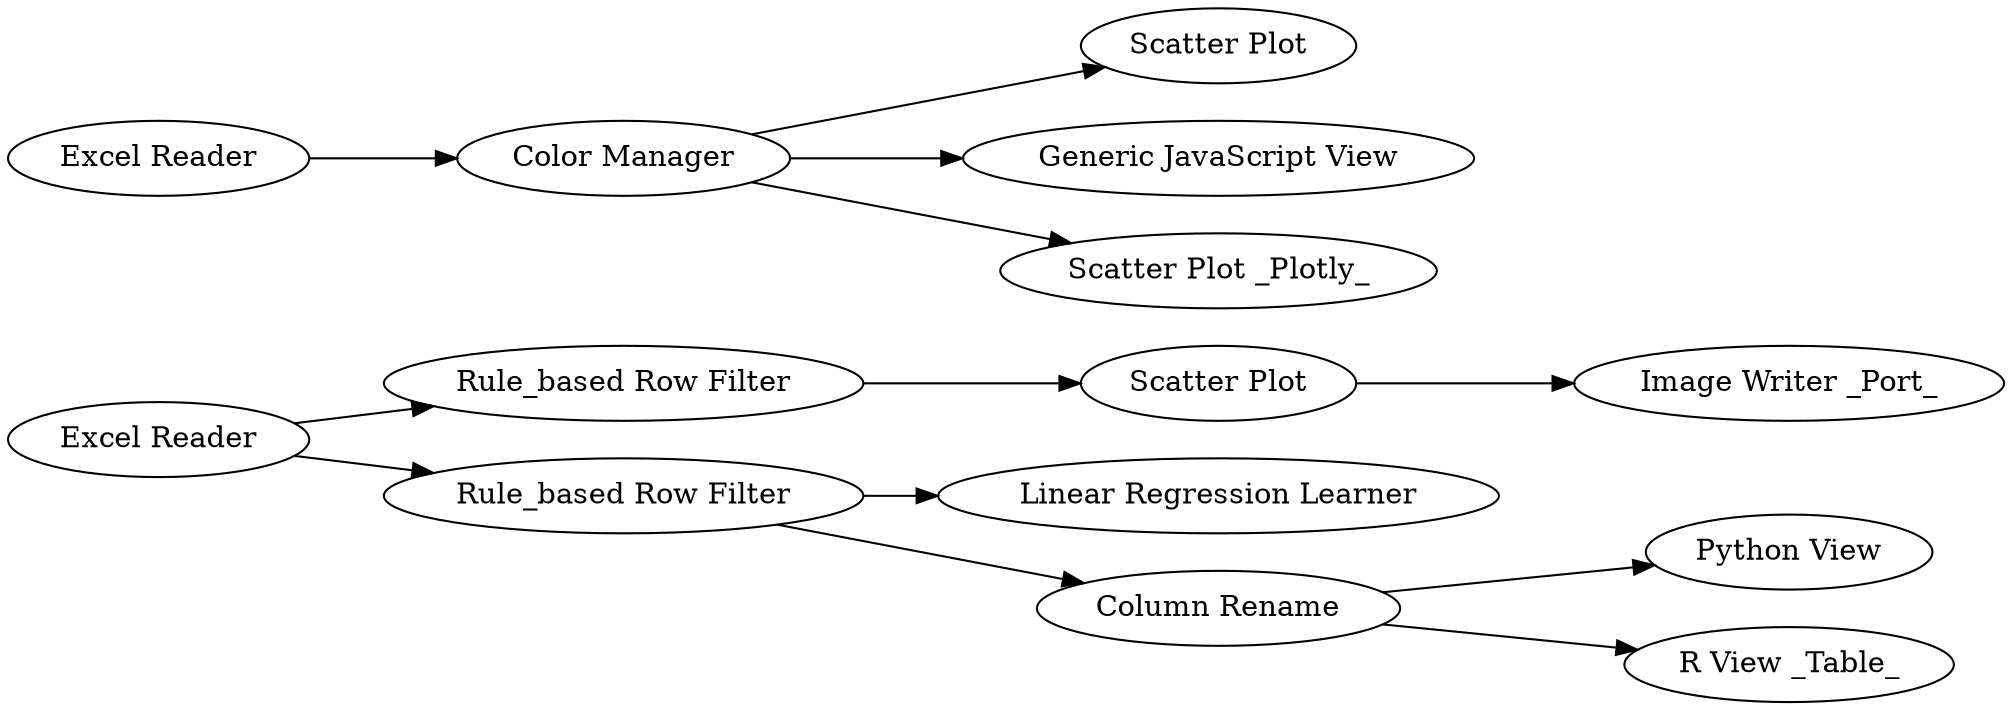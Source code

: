 digraph {
	1 [label="Excel Reader"]
	2 [label="Rule_based Row Filter"]
	20 [label="Excel Reader"]
	22 [label="Scatter Plot"]
	23 [label="Scatter Plot"]
	24 [label="Image Writer _Port_"]
	26 [label="Color Manager"]
	32 [label="Linear Regression Learner"]
	33 [label="Rule_based Row Filter"]
	36 [label="Generic JavaScript View"]
	96 [label="Python View"]
	97 [label="R View _Table_"]
	98 [label="Column Rename"]
	99 [label="Scatter Plot _Plotly_"]
	1 -> 33
	1 -> 2
	2 -> 23
	20 -> 26
	23 -> 24
	26 -> 99
	26 -> 22
	26 -> 36
	33 -> 32
	33 -> 98
	98 -> 96
	98 -> 97
	rankdir=LR
}
